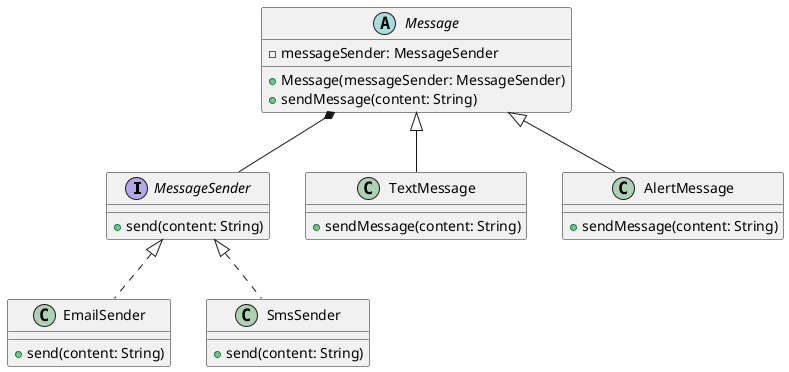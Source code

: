 @startuml

' Interfaces
interface MessageSender {
    +send(content: String)
}

' Concrete Implementations
class EmailSender implements MessageSender {
    +send(content: String)
}

class SmsSender implements MessageSender {
    +send(content: String)
}

' Abstraction
abstract class Message {
    -messageSender: MessageSender
    +Message(messageSender: MessageSender)
    +sendMessage(content: String)
}

' Refined Abstractions
class TextMessage extends Message {
    +sendMessage(content: String)
}

class AlertMessage extends Message {
    +sendMessage(content: String)
}



Message *-- MessageSender


@enduml

